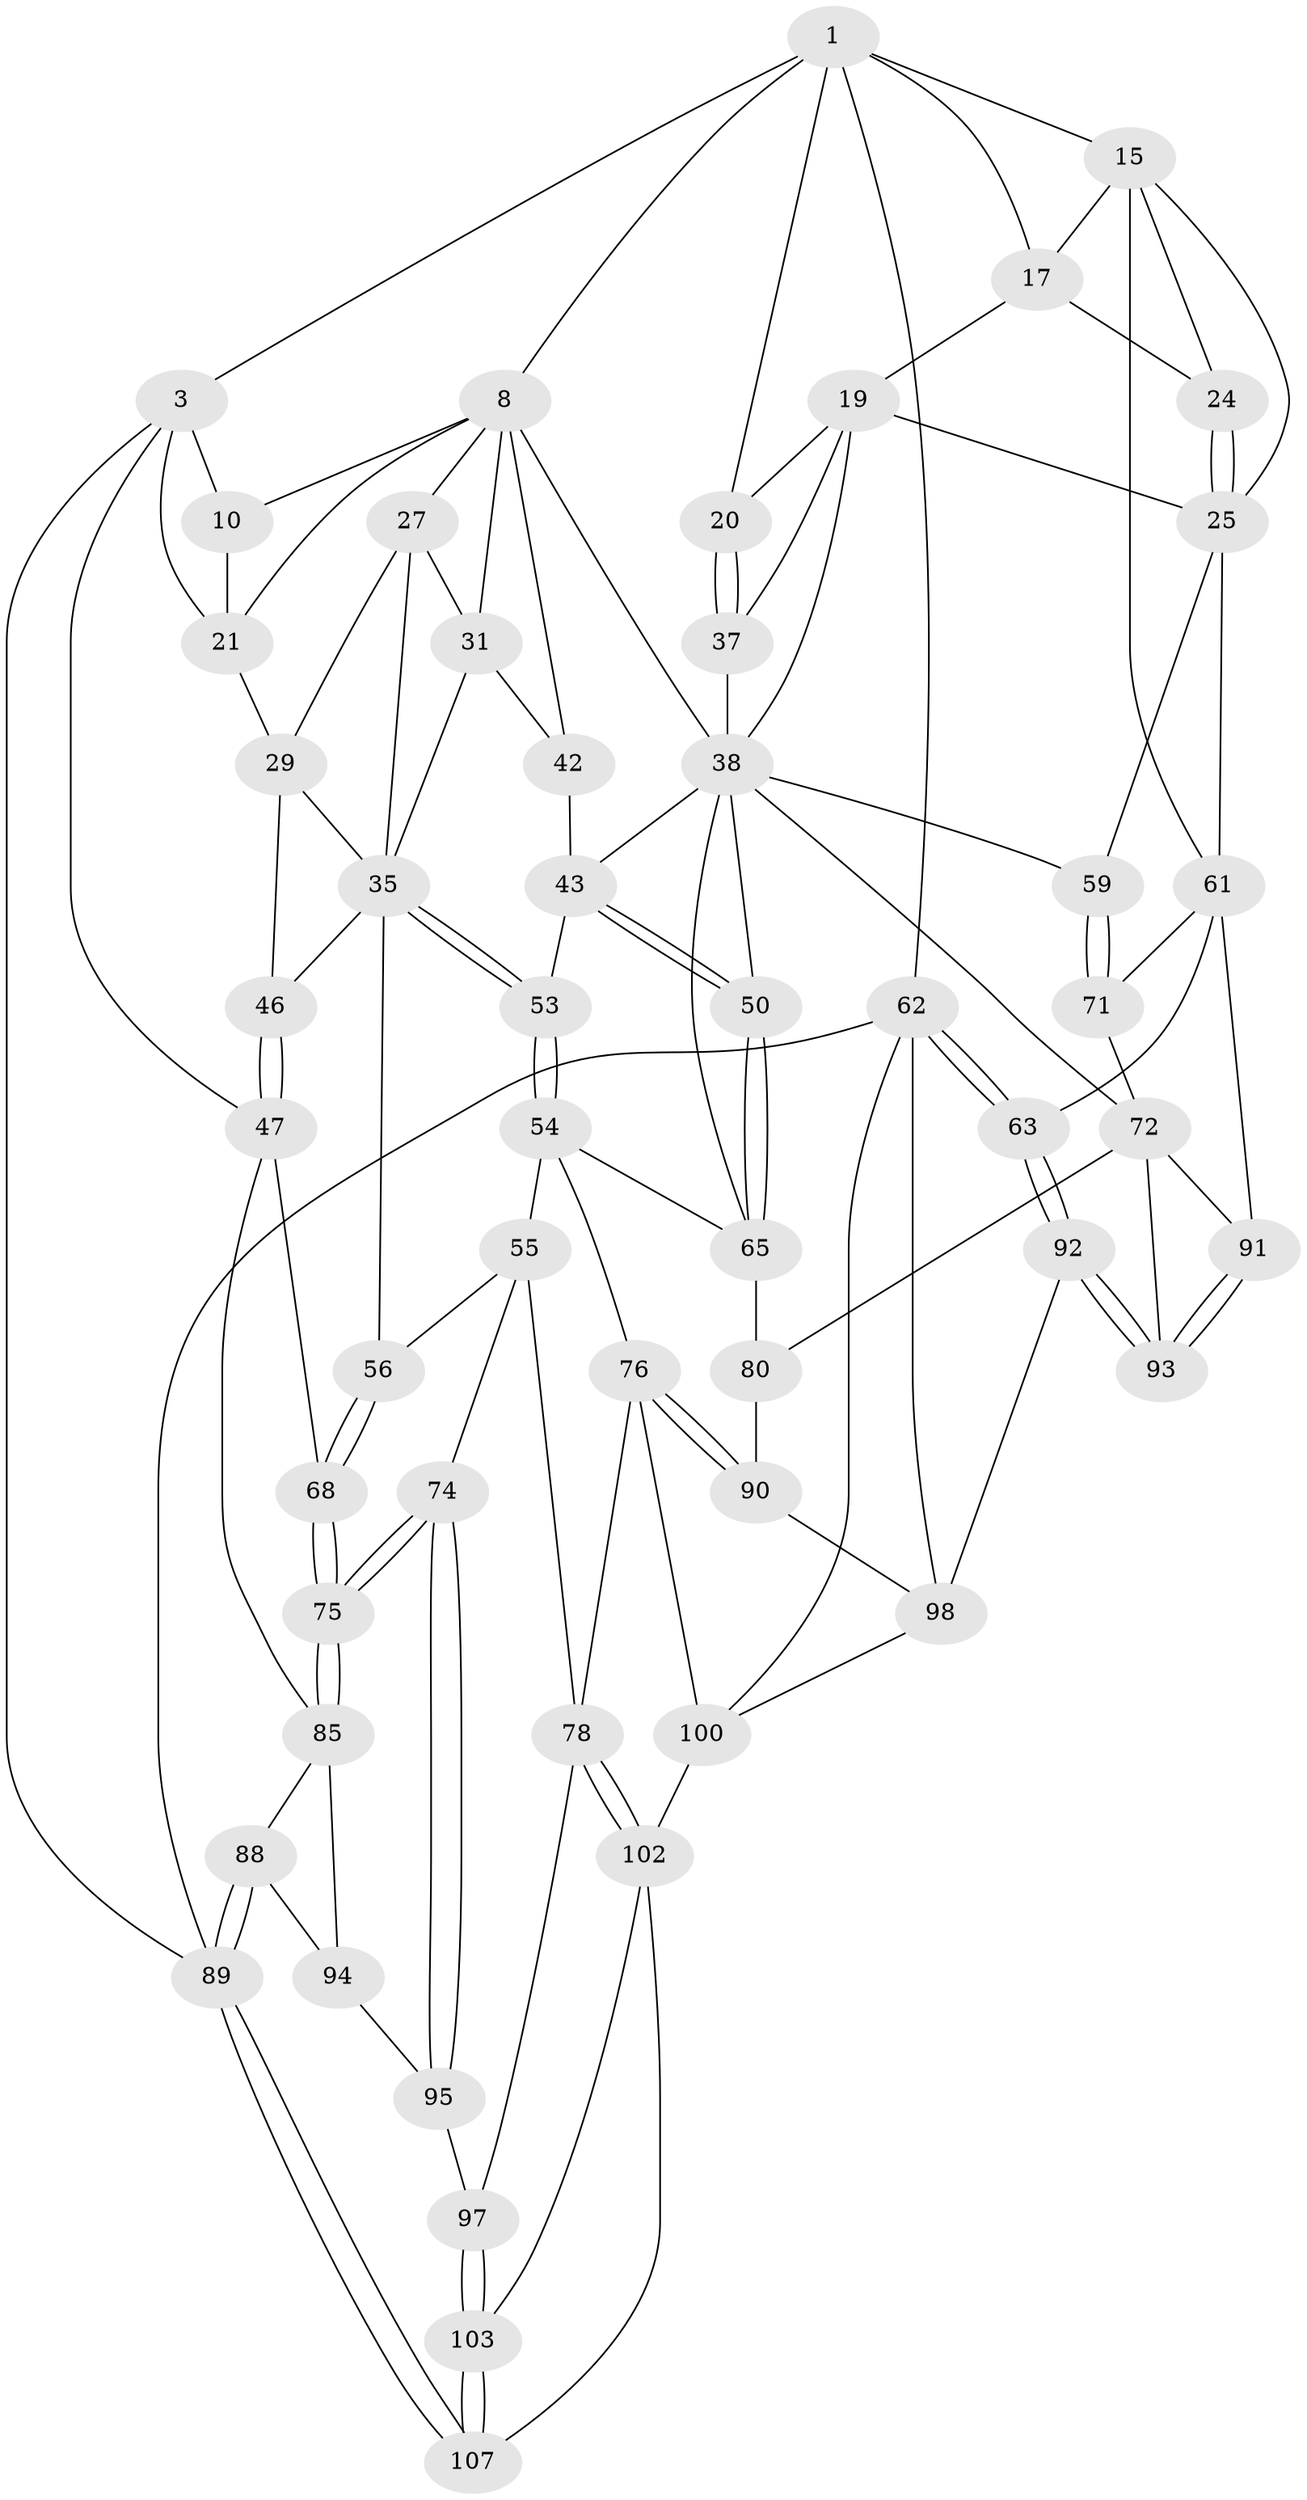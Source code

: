 // original degree distribution, {3: 0.018518518518518517, 6: 0.2037037037037037, 4: 0.2222222222222222, 5: 0.5555555555555556}
// Generated by graph-tools (version 1.1) at 2025/28/03/15/25 16:28:06]
// undirected, 54 vertices, 127 edges
graph export_dot {
graph [start="1"]
  node [color=gray90,style=filled];
  1 [pos="+0.7683701698057039+0",super="+2+6"];
  3 [pos="+0+0",super="+13+4"];
  8 [pos="+0.582674464761829+0.1943439283556525",super="+30+9"];
  10 [pos="+0.5625938946270024+0.09123014278549096",super="+11"];
  15 [pos="+1+0",super="+16+26"];
  17 [pos="+0.7835496621222854+0.0825594217787886",super="+18"];
  19 [pos="+0.7723234604836834+0.2407914320891231",super="+33"];
  20 [pos="+0.6557988556092543+0.21137510420831204"];
  21 [pos="+0.34692430015806264+0.09122081267534919",super="+22"];
  24 [pos="+0.8581566938364169+0.1876284331175712"];
  25 [pos="+0.9472306064805206+0.21815019530832452",super="+32"];
  27 [pos="+0.4141006669590467+0.2213758702542947",super="+28"];
  29 [pos="+0.24044782998649625+0.2633061621600306",super="+45"];
  31 [pos="+0.42021800748458626+0.2819000735396105",super="+34"];
  35 [pos="+0.36675618567255674+0.39815720699046747",super="+36"];
  37 [pos="+0.6902773769448899+0.34465117898879355"];
  38 [pos="+0.6395298583212111+0.36312974040121676",super="+39+49"];
  42 [pos="+0.5572556087089325+0.2858843877884534"];
  43 [pos="+0.5817022415154933+0.48732258639317766",super="+44"];
  46 [pos="+0.10123892313323167+0.4547101863014328"];
  47 [pos="+0+0.44997488035888955",super="+48"];
  50 [pos="+0.627703599128705+0.5228996241686148"];
  53 [pos="+0.3877836021367664+0.4417276992822298"];
  54 [pos="+0.3621907371665926+0.5509443832056699",super="+67"];
  55 [pos="+0.2849966596112569+0.5813021698034171",super="+73"];
  56 [pos="+0.22162135008363662+0.5511000699108725"];
  59 [pos="+0.8696687874982835+0.5769068866456757"];
  61 [pos="+1+0.469571183119076",super="+64"];
  62 [pos="+1+1",super="+105"];
  63 [pos="+1+1"];
  65 [pos="+0.6268948538943158+0.5255119438938275",super="+66+70"];
  68 [pos="+0.10537770568952977+0.6378003108445583"];
  71 [pos="+0.902547820367089+0.687938348725213"];
  72 [pos="+0.7872233587625291+0.7022628928642408",super="+81"];
  74 [pos="+0.15359461017335976+0.7401098467451283"];
  75 [pos="+0.14873256786721736+0.7377221496728464"];
  76 [pos="+0.4987518295362402+0.7509134641952934",super="+77"];
  78 [pos="+0.45725968824213364+0.7795997898434935",super="+79"];
  80 [pos="+0.7166230945430734+0.7025113301357092",super="+83"];
  85 [pos="+0.0931728526664054+0.7546213688239091",super="+86"];
  88 [pos="+0+1"];
  89 [pos="+0+1"];
  90 [pos="+0.6717161867420965+0.8249319679868028"];
  91 [pos="+0.8263368957483154+0.7579139432606344"];
  92 [pos="+1+1"];
  93 [pos="+0.9036342143154883+0.860528071540965"];
  94 [pos="+0.07306919795527676+0.7692105237443474",super="+96"];
  95 [pos="+0.19831680545567826+0.844556495093866"];
  97 [pos="+0.2647642939247004+0.8858557056765342"];
  98 [pos="+0.6995727623657755+0.8565860468446367",super="+99"];
  100 [pos="+0.6541210346000003+0.9016631058908011",super="+101+106"];
  102 [pos="+0.43977402883474+0.9473436026886816",super="+104"];
  103 [pos="+0.2728440642720784+0.9622030558643064"];
  107 [pos="+0.22929845259021853+1"];
  1 -- 3;
  1 -- 62;
  1 -- 15;
  1 -- 8;
  1 -- 20;
  1 -- 17;
  3 -- 89;
  3 -- 21;
  3 -- 47;
  3 -- 10 [weight=2];
  8 -- 42;
  8 -- 38;
  8 -- 31;
  8 -- 10;
  8 -- 27;
  8 -- 21;
  10 -- 21;
  15 -- 24;
  15 -- 17;
  15 -- 25;
  15 -- 61;
  17 -- 24;
  17 -- 19;
  19 -- 20;
  19 -- 37;
  19 -- 25;
  19 -- 38;
  20 -- 37;
  20 -- 37;
  21 -- 29;
  24 -- 25;
  24 -- 25;
  25 -- 61;
  25 -- 59;
  27 -- 31;
  27 -- 29;
  27 -- 35;
  29 -- 35;
  29 -- 46;
  31 -- 42;
  31 -- 35;
  35 -- 53;
  35 -- 53;
  35 -- 56;
  35 -- 46;
  37 -- 38;
  38 -- 43;
  38 -- 65;
  38 -- 50;
  38 -- 72;
  38 -- 59;
  42 -- 43;
  43 -- 50;
  43 -- 50;
  43 -- 53;
  46 -- 47;
  46 -- 47;
  47 -- 68;
  47 -- 85;
  50 -- 65;
  50 -- 65;
  53 -- 54;
  53 -- 54;
  54 -- 55;
  54 -- 65;
  54 -- 76;
  55 -- 56;
  55 -- 74;
  55 -- 78;
  56 -- 68;
  56 -- 68;
  59 -- 71;
  59 -- 71;
  61 -- 91;
  61 -- 71;
  61 -- 63;
  62 -- 63;
  62 -- 63;
  62 -- 89;
  62 -- 98;
  62 -- 100;
  63 -- 92;
  63 -- 92;
  65 -- 80 [weight=2];
  68 -- 75;
  68 -- 75;
  71 -- 72;
  72 -- 91;
  72 -- 93;
  72 -- 80;
  74 -- 75;
  74 -- 75;
  74 -- 95;
  74 -- 95;
  75 -- 85;
  75 -- 85;
  76 -- 90;
  76 -- 90;
  76 -- 78;
  76 -- 100;
  78 -- 102;
  78 -- 102;
  78 -- 97;
  80 -- 90;
  85 -- 94 [weight=2];
  85 -- 88;
  88 -- 89;
  88 -- 89;
  88 -- 94;
  89 -- 107;
  89 -- 107;
  90 -- 98;
  91 -- 93;
  91 -- 93;
  92 -- 93;
  92 -- 93;
  92 -- 98;
  94 -- 95;
  95 -- 97;
  97 -- 103;
  97 -- 103;
  98 -- 100;
  100 -- 102 [weight=2];
  102 -- 103;
  102 -- 107;
  103 -- 107;
  103 -- 107;
}
